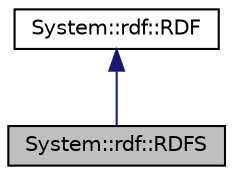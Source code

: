 digraph G
{
  edge [fontname="Helvetica",fontsize="10",labelfontname="Helvetica",labelfontsize="10"];
  node [fontname="Helvetica",fontsize="10",shape=record];
  Node1 [label="System::rdf::RDFS",height=0.2,width=0.4,color="black", fillcolor="grey75", style="filled" fontcolor="black"];
  Node2 -> Node1 [dir="back",color="midnightblue",fontsize="10",style="solid",fontname="Helvetica"];
  Node2 [label="System::rdf::RDF",height=0.2,width=0.4,color="black", fillcolor="white", style="filled",URL="$class_system_1_1rdf_1_1_r_d_f.html"];
}
